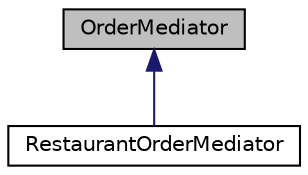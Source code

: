 digraph "OrderMediator"
{
 // LATEX_PDF_SIZE
  edge [fontname="Helvetica",fontsize="10",labelfontname="Helvetica",labelfontsize="10"];
  node [fontname="Helvetica",fontsize="10",shape=record];
  Node1 [label="OrderMediator",height=0.2,width=0.4,color="black", fillcolor="grey75", style="filled", fontcolor="black",tooltip="The OrderMediator class is an abstract class that defines the interface for a mediator between the Wa..."];
  Node1 -> Node2 [dir="back",color="midnightblue",fontsize="10",style="solid",fontname="Helvetica"];
  Node2 [label="RestaurantOrderMediator",height=0.2,width=0.4,color="black", fillcolor="white", style="filled",URL="$classRestaurantOrderMediator.html",tooltip="A mediator class that coordinates communication between waiters, chefs, and bartender to fulfill orde..."];
}
